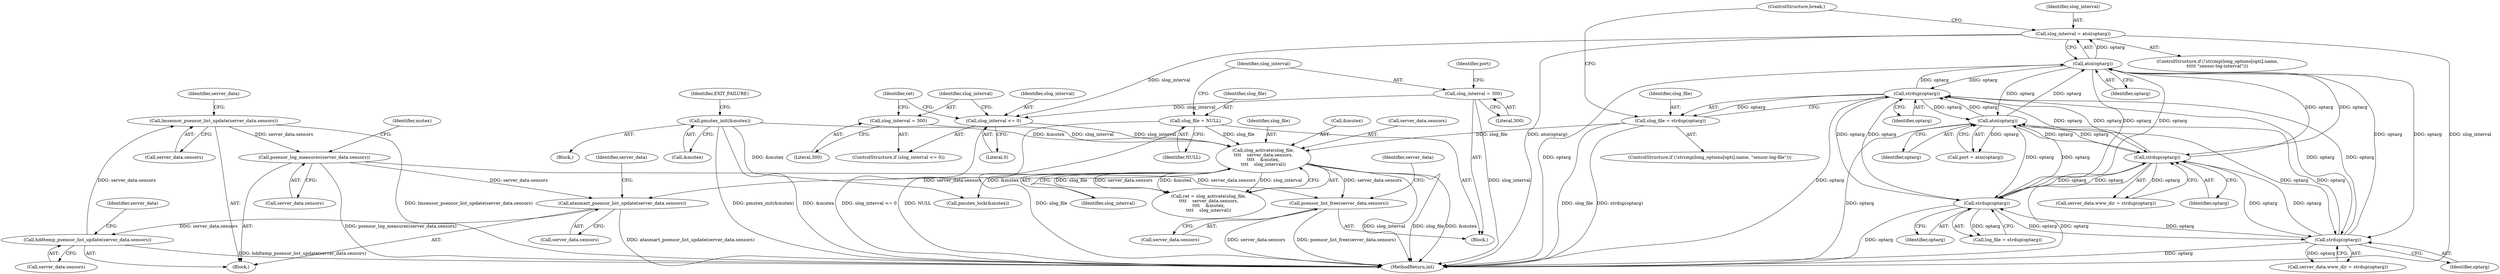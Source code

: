 digraph "0_wpitchoune_8b10426dcc0246c1712a99460dd470dcb1cc4d9c_0@API" {
"1000379" [label="(Call,lmsensor_psensor_list_update(server_data.sensors))"];
"1000375" [label="(Call,hddtemp_psensor_list_update(server_data.sensors))"];
"1000371" [label="(Call,atasmart_psensor_list_update(server_data.sensors))"];
"1000341" [label="(Call,slog_activate(slog_file,\n\t\t\t\t    server_data.sensors,\n\t\t\t\t    &mutex,\n\t\t\t\t    slog_interval))"];
"1000226" [label="(Call,slog_file = strdup(optarg))"];
"1000228" [label="(Call,strdup(optarg))"];
"1000186" [label="(Call,atoi(optarg))"];
"1000178" [label="(Call,strdup(optarg))"];
"1000213" [label="(Call,strdup(optarg))"];
"1000242" [label="(Call,atoi(optarg))"];
"1000201" [label="(Call,strdup(optarg))"];
"1000142" [label="(Call,slog_file = NULL)"];
"1000283" [label="(Call,pmutex_init(&mutex))"];
"1000333" [label="(Call,slog_interval <= 0)"];
"1000145" [label="(Call,slog_interval = 300)"];
"1000240" [label="(Call,slog_interval = atoi(optarg))"];
"1000336" [label="(Call,slog_interval = 300)"];
"1000383" [label="(Call,psensor_log_measures(server_data.sensors))"];
"1000379" [label="(Call,lmsensor_psensor_list_update(server_data.sensors))"];
"1000395" [label="(Call,psensor_list_free(server_data.sensors))"];
"1000375" [label="(Call,hddtemp_psensor_list_update(server_data.sensors))"];
"1000358" [label="(Block,)"];
"1000337" [label="(Identifier,slog_interval)"];
"1000244" [label="(ControlStructure,break;)"];
"1000240" [label="(Call,slog_interval = atoi(optarg))"];
"1000334" [label="(Identifier,slog_interval)"];
"1000241" [label="(Identifier,slog_interval)"];
"1000377" [label="(Identifier,server_data)"];
"1000174" [label="(Call,server_data.www_dir = strdup(optarg))"];
"1000385" [label="(Identifier,server_data)"];
"1000187" [label="(Identifier,optarg)"];
"1000144" [label="(Identifier,NULL)"];
"1000335" [label="(Literal,0)"];
"1000381" [label="(Identifier,server_data)"];
"1000333" [label="(Call,slog_interval <= 0)"];
"1000371" [label="(Call,atasmart_psensor_list_update(server_data.sensors))"];
"1000178" [label="(Call,strdup(optarg))"];
"1000389" [label="(Identifier,mutex)"];
"1000346" [label="(Call,&mutex)"];
"1000359" [label="(Call,pmutex_lock(&mutex))"];
"1000184" [label="(Call,port = atoi(optarg))"];
"1000401" [label="(Identifier,server_data)"];
"1000186" [label="(Call,atoi(optarg))"];
"1000142" [label="(Call,slog_file = NULL)"];
"1000343" [label="(Call,server_data.sensors)"];
"1000379" [label="(Call,lmsensor_psensor_list_update(server_data.sensors))"];
"1000214" [label="(Identifier,optarg)"];
"1000340" [label="(Identifier,ret)"];
"1000380" [label="(Call,server_data.sensors)"];
"1000348" [label="(Identifier,slog_interval)"];
"1000384" [label="(Call,server_data.sensors)"];
"1000226" [label="(Call,slog_file = strdup(optarg))"];
"1000231" [label="(ControlStructure,if (!strcmp(long_options[opti].name,\n\t\t\t\t\t \"sensor-log-interval\")))"];
"1000229" [label="(Identifier,optarg)"];
"1000341" [label="(Call,slog_activate(slog_file,\n\t\t\t\t    server_data.sensors,\n\t\t\t\t    &mutex,\n\t\t\t\t    slog_interval))"];
"1000336" [label="(Call,slog_interval = 300)"];
"1000228" [label="(Call,strdup(optarg))"];
"1000202" [label="(Identifier,optarg)"];
"1000149" [label="(Identifier,port)"];
"1000217" [label="(ControlStructure,if (!strcmp(long_options[opti].name, \"sensor-log-file\")))"];
"1000227" [label="(Identifier,slog_file)"];
"1000283" [label="(Call,pmutex_init(&mutex))"];
"1000287" [label="(Identifier,EXIT_FAILURE)"];
"1000146" [label="(Identifier,slog_interval)"];
"1000211" [label="(Call,log_file = strdup(optarg))"];
"1000104" [label="(Block,)"];
"1000396" [label="(Call,server_data.sensors)"];
"1000395" [label="(Call,psensor_list_free(server_data.sensors))"];
"1000143" [label="(Identifier,slog_file)"];
"1000242" [label="(Call,atoi(optarg))"];
"1000417" [label="(MethodReturn,int)"];
"1000342" [label="(Identifier,slog_file)"];
"1000243" [label="(Identifier,optarg)"];
"1000201" [label="(Call,strdup(optarg))"];
"1000167" [label="(Block,)"];
"1000332" [label="(ControlStructure,if (slog_interval <= 0))"];
"1000145" [label="(Call,slog_interval = 300)"];
"1000179" [label="(Identifier,optarg)"];
"1000147" [label="(Literal,300)"];
"1000339" [label="(Call,ret = slog_activate(slog_file,\n\t\t\t\t    server_data.sensors,\n\t\t\t\t    &mutex,\n\t\t\t\t    slog_interval))"];
"1000284" [label="(Call,&mutex)"];
"1000338" [label="(Literal,300)"];
"1000372" [label="(Call,server_data.sensors)"];
"1000197" [label="(Call,server_data.www_dir = strdup(optarg))"];
"1000213" [label="(Call,strdup(optarg))"];
"1000383" [label="(Call,psensor_log_measures(server_data.sensors))"];
"1000376" [label="(Call,server_data.sensors)"];
"1000379" -> "1000358"  [label="AST: "];
"1000379" -> "1000380"  [label="CFG: "];
"1000380" -> "1000379"  [label="AST: "];
"1000385" -> "1000379"  [label="CFG: "];
"1000379" -> "1000417"  [label="DDG: lmsensor_psensor_list_update(server_data.sensors)"];
"1000375" -> "1000379"  [label="DDG: server_data.sensors"];
"1000379" -> "1000383"  [label="DDG: server_data.sensors"];
"1000375" -> "1000358"  [label="AST: "];
"1000375" -> "1000376"  [label="CFG: "];
"1000376" -> "1000375"  [label="AST: "];
"1000381" -> "1000375"  [label="CFG: "];
"1000375" -> "1000417"  [label="DDG: hddtemp_psensor_list_update(server_data.sensors)"];
"1000371" -> "1000375"  [label="DDG: server_data.sensors"];
"1000371" -> "1000358"  [label="AST: "];
"1000371" -> "1000372"  [label="CFG: "];
"1000372" -> "1000371"  [label="AST: "];
"1000377" -> "1000371"  [label="CFG: "];
"1000371" -> "1000417"  [label="DDG: atasmart_psensor_list_update(server_data.sensors)"];
"1000341" -> "1000371"  [label="DDG: server_data.sensors"];
"1000383" -> "1000371"  [label="DDG: server_data.sensors"];
"1000341" -> "1000339"  [label="AST: "];
"1000341" -> "1000348"  [label="CFG: "];
"1000342" -> "1000341"  [label="AST: "];
"1000343" -> "1000341"  [label="AST: "];
"1000346" -> "1000341"  [label="AST: "];
"1000348" -> "1000341"  [label="AST: "];
"1000339" -> "1000341"  [label="CFG: "];
"1000341" -> "1000417"  [label="DDG: slog_interval"];
"1000341" -> "1000417"  [label="DDG: slog_file"];
"1000341" -> "1000417"  [label="DDG: &mutex"];
"1000341" -> "1000339"  [label="DDG: slog_file"];
"1000341" -> "1000339"  [label="DDG: server_data.sensors"];
"1000341" -> "1000339"  [label="DDG: &mutex"];
"1000341" -> "1000339"  [label="DDG: slog_interval"];
"1000226" -> "1000341"  [label="DDG: slog_file"];
"1000142" -> "1000341"  [label="DDG: slog_file"];
"1000283" -> "1000341"  [label="DDG: &mutex"];
"1000333" -> "1000341"  [label="DDG: slog_interval"];
"1000336" -> "1000341"  [label="DDG: slog_interval"];
"1000341" -> "1000359"  [label="DDG: &mutex"];
"1000341" -> "1000395"  [label="DDG: server_data.sensors"];
"1000226" -> "1000217"  [label="AST: "];
"1000226" -> "1000228"  [label="CFG: "];
"1000227" -> "1000226"  [label="AST: "];
"1000228" -> "1000226"  [label="AST: "];
"1000244" -> "1000226"  [label="CFG: "];
"1000226" -> "1000417"  [label="DDG: slog_file"];
"1000226" -> "1000417"  [label="DDG: strdup(optarg)"];
"1000228" -> "1000226"  [label="DDG: optarg"];
"1000228" -> "1000229"  [label="CFG: "];
"1000229" -> "1000228"  [label="AST: "];
"1000228" -> "1000417"  [label="DDG: optarg"];
"1000228" -> "1000178"  [label="DDG: optarg"];
"1000228" -> "1000186"  [label="DDG: optarg"];
"1000228" -> "1000201"  [label="DDG: optarg"];
"1000228" -> "1000213"  [label="DDG: optarg"];
"1000186" -> "1000228"  [label="DDG: optarg"];
"1000178" -> "1000228"  [label="DDG: optarg"];
"1000213" -> "1000228"  [label="DDG: optarg"];
"1000242" -> "1000228"  [label="DDG: optarg"];
"1000201" -> "1000228"  [label="DDG: optarg"];
"1000228" -> "1000242"  [label="DDG: optarg"];
"1000186" -> "1000184"  [label="AST: "];
"1000186" -> "1000187"  [label="CFG: "];
"1000187" -> "1000186"  [label="AST: "];
"1000184" -> "1000186"  [label="CFG: "];
"1000186" -> "1000417"  [label="DDG: optarg"];
"1000186" -> "1000178"  [label="DDG: optarg"];
"1000186" -> "1000184"  [label="DDG: optarg"];
"1000178" -> "1000186"  [label="DDG: optarg"];
"1000213" -> "1000186"  [label="DDG: optarg"];
"1000242" -> "1000186"  [label="DDG: optarg"];
"1000201" -> "1000186"  [label="DDG: optarg"];
"1000186" -> "1000201"  [label="DDG: optarg"];
"1000186" -> "1000213"  [label="DDG: optarg"];
"1000186" -> "1000242"  [label="DDG: optarg"];
"1000178" -> "1000174"  [label="AST: "];
"1000178" -> "1000179"  [label="CFG: "];
"1000179" -> "1000178"  [label="AST: "];
"1000174" -> "1000178"  [label="CFG: "];
"1000178" -> "1000417"  [label="DDG: optarg"];
"1000178" -> "1000174"  [label="DDG: optarg"];
"1000213" -> "1000178"  [label="DDG: optarg"];
"1000242" -> "1000178"  [label="DDG: optarg"];
"1000201" -> "1000178"  [label="DDG: optarg"];
"1000178" -> "1000201"  [label="DDG: optarg"];
"1000178" -> "1000213"  [label="DDG: optarg"];
"1000178" -> "1000242"  [label="DDG: optarg"];
"1000213" -> "1000211"  [label="AST: "];
"1000213" -> "1000214"  [label="CFG: "];
"1000214" -> "1000213"  [label="AST: "];
"1000211" -> "1000213"  [label="CFG: "];
"1000213" -> "1000417"  [label="DDG: optarg"];
"1000213" -> "1000201"  [label="DDG: optarg"];
"1000213" -> "1000211"  [label="DDG: optarg"];
"1000242" -> "1000213"  [label="DDG: optarg"];
"1000201" -> "1000213"  [label="DDG: optarg"];
"1000213" -> "1000242"  [label="DDG: optarg"];
"1000242" -> "1000240"  [label="AST: "];
"1000242" -> "1000243"  [label="CFG: "];
"1000243" -> "1000242"  [label="AST: "];
"1000240" -> "1000242"  [label="CFG: "];
"1000242" -> "1000417"  [label="DDG: optarg"];
"1000242" -> "1000201"  [label="DDG: optarg"];
"1000242" -> "1000240"  [label="DDG: optarg"];
"1000201" -> "1000242"  [label="DDG: optarg"];
"1000201" -> "1000197"  [label="AST: "];
"1000201" -> "1000202"  [label="CFG: "];
"1000202" -> "1000201"  [label="AST: "];
"1000197" -> "1000201"  [label="CFG: "];
"1000201" -> "1000417"  [label="DDG: optarg"];
"1000201" -> "1000197"  [label="DDG: optarg"];
"1000142" -> "1000104"  [label="AST: "];
"1000142" -> "1000144"  [label="CFG: "];
"1000143" -> "1000142"  [label="AST: "];
"1000144" -> "1000142"  [label="AST: "];
"1000146" -> "1000142"  [label="CFG: "];
"1000142" -> "1000417"  [label="DDG: NULL"];
"1000142" -> "1000417"  [label="DDG: slog_file"];
"1000283" -> "1000167"  [label="AST: "];
"1000283" -> "1000284"  [label="CFG: "];
"1000284" -> "1000283"  [label="AST: "];
"1000287" -> "1000283"  [label="CFG: "];
"1000283" -> "1000417"  [label="DDG: &mutex"];
"1000283" -> "1000417"  [label="DDG: pmutex_init(&mutex)"];
"1000283" -> "1000359"  [label="DDG: &mutex"];
"1000333" -> "1000332"  [label="AST: "];
"1000333" -> "1000335"  [label="CFG: "];
"1000334" -> "1000333"  [label="AST: "];
"1000335" -> "1000333"  [label="AST: "];
"1000337" -> "1000333"  [label="CFG: "];
"1000340" -> "1000333"  [label="CFG: "];
"1000333" -> "1000417"  [label="DDG: slog_interval <= 0"];
"1000145" -> "1000333"  [label="DDG: slog_interval"];
"1000240" -> "1000333"  [label="DDG: slog_interval"];
"1000145" -> "1000104"  [label="AST: "];
"1000145" -> "1000147"  [label="CFG: "];
"1000146" -> "1000145"  [label="AST: "];
"1000147" -> "1000145"  [label="AST: "];
"1000149" -> "1000145"  [label="CFG: "];
"1000145" -> "1000417"  [label="DDG: slog_interval"];
"1000240" -> "1000231"  [label="AST: "];
"1000241" -> "1000240"  [label="AST: "];
"1000244" -> "1000240"  [label="CFG: "];
"1000240" -> "1000417"  [label="DDG: atoi(optarg)"];
"1000240" -> "1000417"  [label="DDG: slog_interval"];
"1000336" -> "1000332"  [label="AST: "];
"1000336" -> "1000338"  [label="CFG: "];
"1000337" -> "1000336"  [label="AST: "];
"1000338" -> "1000336"  [label="AST: "];
"1000340" -> "1000336"  [label="CFG: "];
"1000383" -> "1000358"  [label="AST: "];
"1000383" -> "1000384"  [label="CFG: "];
"1000384" -> "1000383"  [label="AST: "];
"1000389" -> "1000383"  [label="CFG: "];
"1000383" -> "1000417"  [label="DDG: psensor_log_measures(server_data.sensors)"];
"1000383" -> "1000395"  [label="DDG: server_data.sensors"];
"1000395" -> "1000104"  [label="AST: "];
"1000395" -> "1000396"  [label="CFG: "];
"1000396" -> "1000395"  [label="AST: "];
"1000401" -> "1000395"  [label="CFG: "];
"1000395" -> "1000417"  [label="DDG: server_data.sensors"];
"1000395" -> "1000417"  [label="DDG: psensor_list_free(server_data.sensors)"];
}
